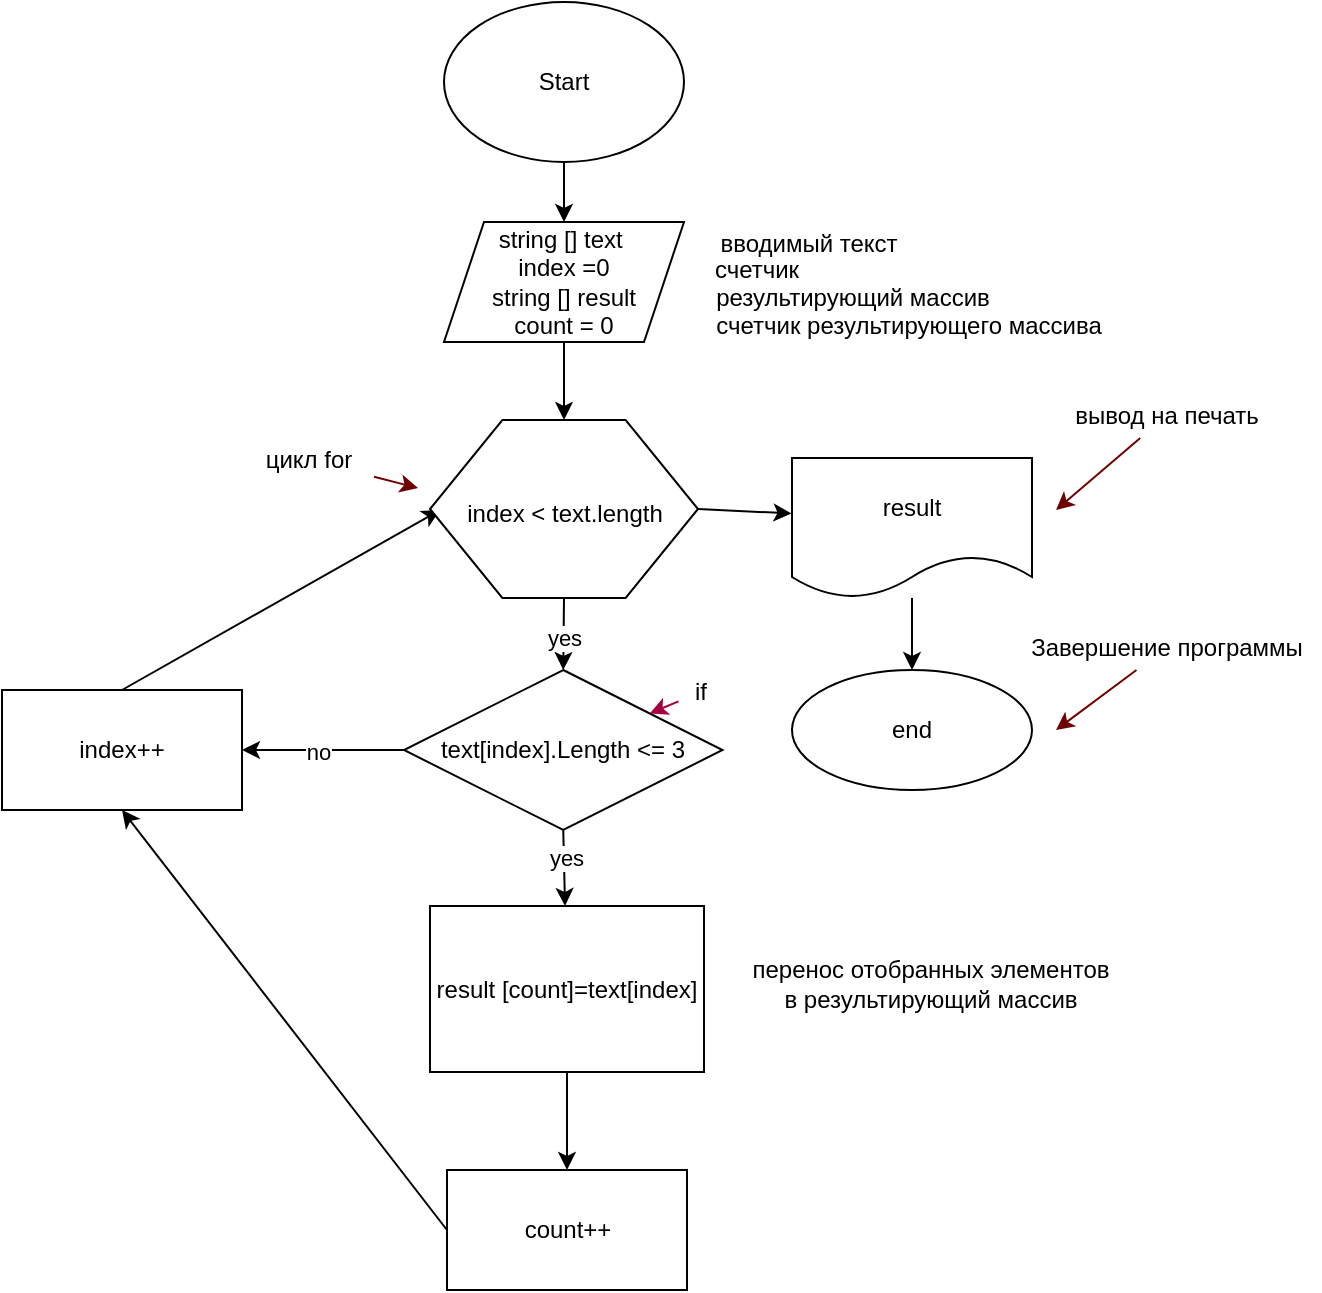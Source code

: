 <mxfile>
    <diagram id="OGCqExyalkI7BgKA7OQG" name="Страница 1">
        <mxGraphModel dx="792" dy="597" grid="1" gridSize="11" guides="1" tooltips="1" connect="1" arrows="1" fold="1" page="1" pageScale="1" pageWidth="827" pageHeight="1169" background="none" math="0" shadow="0">
            <root>
                <mxCell id="0"/>
                <mxCell id="1" parent="0"/>
                <mxCell id="7" style="edgeStyle=none;html=1;exitX=0.5;exitY=1;exitDx=0;exitDy=0;entryX=0.5;entryY=0;entryDx=0;entryDy=0;" parent="1" source="2" target="4" edge="1">
                    <mxGeometry relative="1" as="geometry"/>
                </mxCell>
                <mxCell id="2" value="Start" style="ellipse;whiteSpace=wrap;html=1;" parent="1" vertex="1">
                    <mxGeometry x="354" y="10" width="120" height="80" as="geometry"/>
                </mxCell>
                <mxCell id="22" style="edgeStyle=none;html=1;entryX=0.5;entryY=0;entryDx=0;entryDy=0;" parent="1" source="4" target="39" edge="1">
                    <mxGeometry relative="1" as="geometry">
                        <mxPoint x="215.922" y="224.271" as="targetPoint"/>
                    </mxGeometry>
                </mxCell>
                <mxCell id="4" value="&lt;span&gt;string [] text&amp;nbsp;&lt;/span&gt;&lt;br&gt;&lt;span&gt;index =0&lt;br&gt;string [] result&lt;br&gt;&lt;/span&gt;count = 0&lt;span&gt;&lt;br&gt;&lt;/span&gt;" style="shape=parallelogram;perimeter=parallelogramPerimeter;whiteSpace=wrap;html=1;fixedSize=1;" parent="1" vertex="1">
                    <mxGeometry x="354" y="120" width="120" height="60" as="geometry"/>
                </mxCell>
                <mxCell id="17" value="end" style="ellipse;whiteSpace=wrap;html=1;" parent="1" vertex="1">
                    <mxGeometry x="528" y="344" width="120" height="60" as="geometry"/>
                </mxCell>
                <mxCell id="73" style="edgeStyle=none;html=1;exitX=0.5;exitY=0;exitDx=0;exitDy=0;" edge="1" parent="1" source="23">
                    <mxGeometry relative="1" as="geometry">
                        <mxPoint x="352" y="264" as="targetPoint"/>
                    </mxGeometry>
                </mxCell>
                <mxCell id="23" value="index++" style="whiteSpace=wrap;html=1;" parent="1" vertex="1">
                    <mxGeometry x="133" y="354" width="120" height="60" as="geometry"/>
                </mxCell>
                <mxCell id="70" style="edgeStyle=none;html=1;exitX=0.5;exitY=1;exitDx=0;exitDy=0;" edge="1" parent="1" source="34" target="69">
                    <mxGeometry relative="1" as="geometry"/>
                </mxCell>
                <mxCell id="34" value="result [count]=text[index]" style="rounded=0;whiteSpace=wrap;html=1;" vertex="1" parent="1">
                    <mxGeometry x="347" y="462" width="137" height="83" as="geometry"/>
                </mxCell>
                <mxCell id="37" style="edgeStyle=none;html=1;entryX=0.5;entryY=0;entryDx=0;entryDy=0;" edge="1" parent="1" source="36" target="17">
                    <mxGeometry relative="1" as="geometry"/>
                </mxCell>
                <mxCell id="36" value="&lt;span&gt;result&lt;/span&gt;" style="shape=document;whiteSpace=wrap;html=1;boundedLbl=1;" vertex="1" parent="1">
                    <mxGeometry x="528" y="238" width="120" height="70" as="geometry"/>
                </mxCell>
                <mxCell id="41" value="" style="group" vertex="1" connectable="0" parent="1">
                    <mxGeometry x="347" y="219" width="134" height="89" as="geometry"/>
                </mxCell>
                <mxCell id="39" value="" style="verticalLabelPosition=bottom;verticalAlign=top;html=1;shape=hexagon;perimeter=hexagonPerimeter2;arcSize=6;size=0.27;strokeColor=default;overflow=hidden;noLabel=0;" vertex="1" parent="41">
                    <mxGeometry width="134" height="89" as="geometry"/>
                </mxCell>
                <mxCell id="40" value="&lt;span&gt;index &amp;lt; text.length&lt;br&gt;&lt;/span&gt;" style="text;html=1;align=center;verticalAlign=middle;resizable=0;points=[];autosize=1;strokeColor=none;fillColor=none;" vertex="1" parent="41">
                    <mxGeometry x="12" y="35.5" width="110" height="22" as="geometry"/>
                </mxCell>
                <mxCell id="46" value="" style="edgeStyle=none;html=1;exitX=0.5;exitY=1;exitDx=0;exitDy=0;" edge="1" parent="1" source="55" target="34">
                    <mxGeometry relative="1" as="geometry">
                        <mxPoint x="606.397" y="308" as="sourcePoint"/>
                    </mxGeometry>
                </mxCell>
                <mxCell id="62" value="yes" style="edgeLabel;html=1;align=center;verticalAlign=middle;resizable=0;points=[];" vertex="1" connectable="0" parent="46">
                    <mxGeometry x="-0.266" y="1" relative="1" as="geometry">
                        <mxPoint as="offset"/>
                    </mxGeometry>
                </mxCell>
                <mxCell id="51" value="вводимый текст" style="text;html=1;align=center;verticalAlign=middle;resizable=0;points=[];autosize=1;strokeColor=none;fillColor=none;" vertex="1" parent="1">
                    <mxGeometry x="481" y="120" width="110" height="22" as="geometry"/>
                </mxCell>
                <mxCell id="52" value="счетчик" style="text;html=1;align=center;verticalAlign=middle;resizable=0;points=[];autosize=1;strokeColor=none;fillColor=none;" vertex="1" parent="1">
                    <mxGeometry x="477" y="133" width="66" height="22" as="geometry"/>
                </mxCell>
                <mxCell id="53" value="результирующий массив" style="text;html=1;align=center;verticalAlign=middle;resizable=0;points=[];autosize=1;strokeColor=none;fillColor=none;" vertex="1" parent="1">
                    <mxGeometry x="481" y="147" width="154" height="22" as="geometry"/>
                </mxCell>
                <mxCell id="64" style="edgeStyle=none;html=1;fillColor=#a20025;strokeColor=#6F0000;" edge="1" parent="1" source="54">
                    <mxGeometry relative="1" as="geometry">
                        <mxPoint x="341" y="253" as="targetPoint"/>
                    </mxGeometry>
                </mxCell>
                <mxCell id="54" value="цикл for" style="text;html=1;align=center;verticalAlign=middle;resizable=0;points=[];autosize=1;strokeColor=none;fillColor=none;" vertex="1" parent="1">
                    <mxGeometry x="253" y="228" width="66" height="22" as="geometry"/>
                </mxCell>
                <mxCell id="75" style="edgeStyle=none;html=1;exitX=0;exitY=0.5;exitDx=0;exitDy=0;entryX=1;entryY=0.5;entryDx=0;entryDy=0;" edge="1" parent="1" source="55" target="23">
                    <mxGeometry relative="1" as="geometry">
                        <mxPoint x="242" y="396.0" as="targetPoint"/>
                    </mxGeometry>
                </mxCell>
                <mxCell id="76" value="no" style="edgeLabel;html=1;align=center;verticalAlign=middle;resizable=0;points=[];" vertex="1" connectable="0" parent="75">
                    <mxGeometry x="0.059" y="1" relative="1" as="geometry">
                        <mxPoint as="offset"/>
                    </mxGeometry>
                </mxCell>
                <mxCell id="55" value="text[index].Length &amp;lt;= 3" style="rhombus;whiteSpace=wrap;html=1;strokeColor=default;" vertex="1" parent="1">
                    <mxGeometry x="334" y="344" width="159.25" height="80" as="geometry"/>
                </mxCell>
                <mxCell id="65" style="edgeStyle=none;html=1;fillColor=#d80073;strokeColor=#A50040;" edge="1" parent="1" source="59" target="55">
                    <mxGeometry relative="1" as="geometry"/>
                </mxCell>
                <mxCell id="59" value="if" style="text;html=1;align=center;verticalAlign=middle;resizable=0;points=[];autosize=1;strokeColor=none;fillColor=none;" vertex="1" parent="1">
                    <mxGeometry x="471.25" y="344" width="22" height="22" as="geometry"/>
                </mxCell>
                <mxCell id="63" value="счетчик результирующего массива" style="text;html=1;align=center;verticalAlign=middle;resizable=0;points=[];autosize=1;strokeColor=none;fillColor=none;" vertex="1" parent="1">
                    <mxGeometry x="476" y="161" width="220" height="22" as="geometry"/>
                </mxCell>
                <mxCell id="67" style="edgeStyle=none;html=1;exitX=0.5;exitY=1;exitDx=0;exitDy=0;entryX=0.5;entryY=0;entryDx=0;entryDy=0;" edge="1" parent="1" source="39" target="55">
                    <mxGeometry relative="1" as="geometry">
                        <mxPoint x="418" y="308" as="sourcePoint"/>
                        <mxPoint x="414" y="341" as="targetPoint"/>
                    </mxGeometry>
                </mxCell>
                <mxCell id="68" value="yes" style="edgeLabel;html=1;align=center;verticalAlign=middle;resizable=0;points=[];" vertex="1" connectable="0" parent="67">
                    <mxGeometry x="0.096" relative="1" as="geometry">
                        <mxPoint as="offset"/>
                    </mxGeometry>
                </mxCell>
                <mxCell id="72" style="edgeStyle=none;html=1;exitX=0;exitY=0.5;exitDx=0;exitDy=0;entryX=0.5;entryY=1;entryDx=0;entryDy=0;" edge="1" parent="1" source="69" target="23">
                    <mxGeometry relative="1" as="geometry"/>
                </mxCell>
                <mxCell id="69" value="count++" style="whiteSpace=wrap;html=1;" vertex="1" parent="1">
                    <mxGeometry x="355.5" y="594" width="120" height="60" as="geometry"/>
                </mxCell>
                <mxCell id="77" style="edgeStyle=none;html=1;exitX=1;exitY=0.5;exitDx=0;exitDy=0;entryX=-0.002;entryY=0.396;entryDx=0;entryDy=0;entryPerimeter=0;" edge="1" parent="1" source="39" target="36">
                    <mxGeometry relative="1" as="geometry">
                        <mxPoint x="319" y="594" as="targetPoint"/>
                    </mxGeometry>
                </mxCell>
                <mxCell id="79" style="edgeStyle=none;html=1;fillColor=#a20025;strokeColor=#6F0000;" edge="1" parent="1" source="78">
                    <mxGeometry relative="1" as="geometry">
                        <mxPoint x="660" y="264" as="targetPoint"/>
                    </mxGeometry>
                </mxCell>
                <mxCell id="78" value="вывод на печать" style="text;html=1;align=center;verticalAlign=middle;resizable=0;points=[];autosize=1;strokeColor=none;fillColor=none;" vertex="1" parent="1">
                    <mxGeometry x="660" y="206" width="110" height="22" as="geometry"/>
                </mxCell>
                <mxCell id="81" style="edgeStyle=none;html=1;fillColor=#a20025;strokeColor=#6F0000;" edge="1" parent="1" source="80">
                    <mxGeometry relative="1" as="geometry">
                        <mxPoint x="660" y="374" as="targetPoint"/>
                    </mxGeometry>
                </mxCell>
                <mxCell id="80" value="Завершение программы" style="text;html=1;align=center;verticalAlign=middle;resizable=0;points=[];autosize=1;strokeColor=none;fillColor=none;" vertex="1" parent="1">
                    <mxGeometry x="638" y="322" width="154" height="22" as="geometry"/>
                </mxCell>
                <mxCell id="82" value="перенос отобранных элементов &lt;br&gt;в результирующий массив" style="text;html=1;align=center;verticalAlign=middle;resizable=0;points=[];autosize=1;strokeColor=none;fillColor=none;" vertex="1" parent="1">
                    <mxGeometry x="498" y="484" width="198" height="33" as="geometry"/>
                </mxCell>
            </root>
        </mxGraphModel>
    </diagram>
</mxfile>